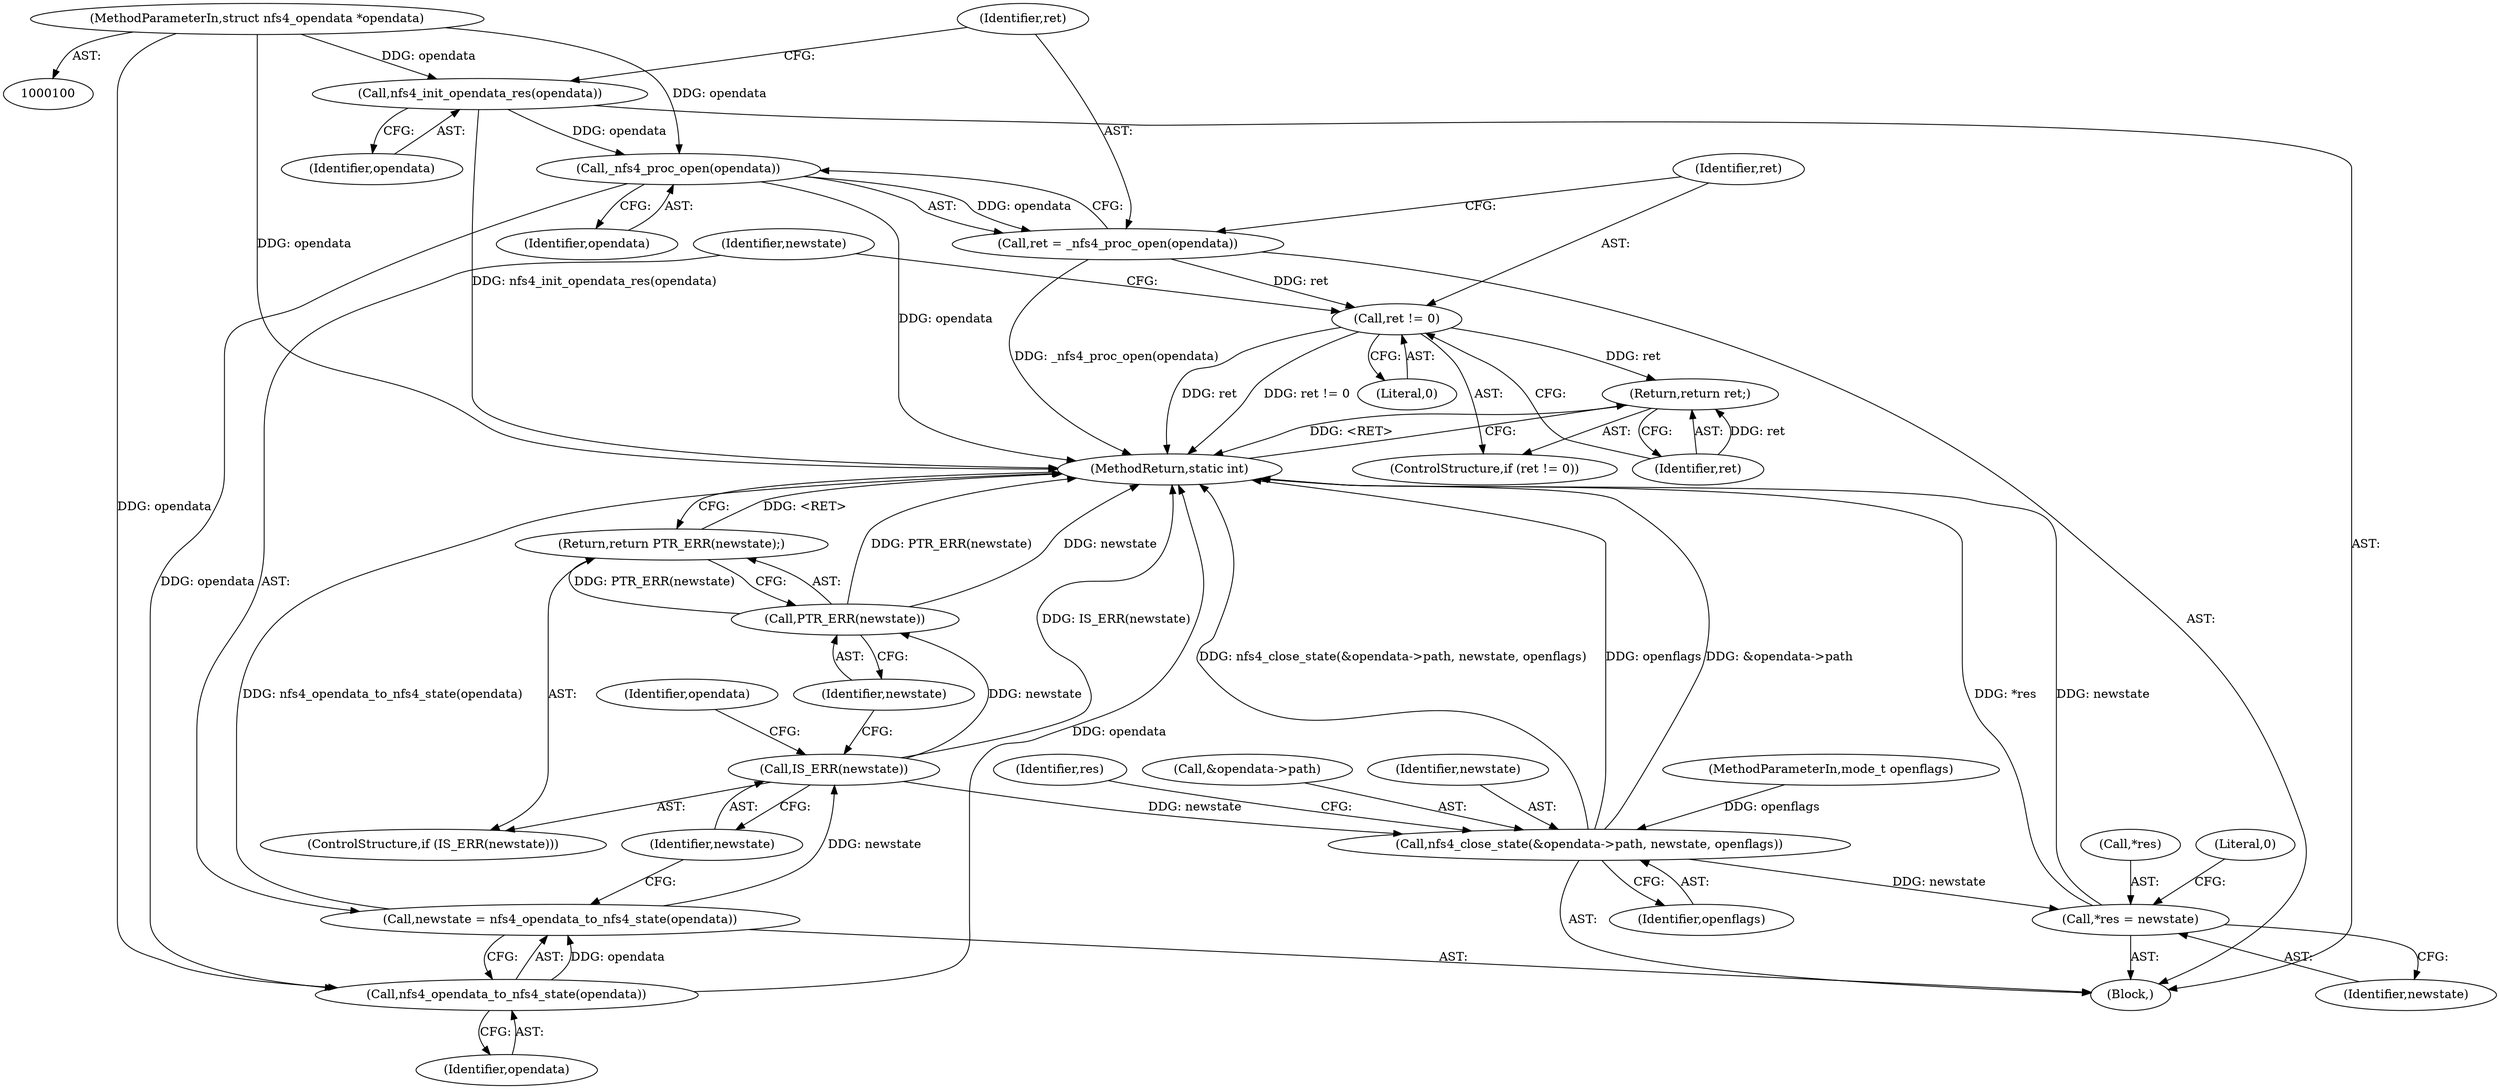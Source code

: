 digraph "0_linux_dc0b027dfadfcb8a5504f7d8052754bf8d501ab9_13@API" {
"1000134" [label="(Call,nfs4_init_opendata_res(opendata))"];
"1000101" [label="(MethodParameterIn,struct nfs4_opendata *opendata)"];
"1000138" [label="(Call,_nfs4_proc_open(opendata))"];
"1000136" [label="(Call,ret = _nfs4_proc_open(opendata))"];
"1000141" [label="(Call,ret != 0)"];
"1000144" [label="(Return,return ret;)"];
"1000148" [label="(Call,nfs4_opendata_to_nfs4_state(opendata))"];
"1000146" [label="(Call,newstate = nfs4_opendata_to_nfs4_state(opendata))"];
"1000151" [label="(Call,IS_ERR(newstate))"];
"1000154" [label="(Call,PTR_ERR(newstate))"];
"1000153" [label="(Return,return PTR_ERR(newstate);)"];
"1000156" [label="(Call,nfs4_close_state(&opendata->path, newstate, openflags))"];
"1000163" [label="(Call,*res = newstate)"];
"1000164" [label="(Call,*res)"];
"1000163" [label="(Call,*res = newstate)"];
"1000102" [label="(MethodParameterIn,mode_t openflags)"];
"1000141" [label="(Call,ret != 0)"];
"1000138" [label="(Call,_nfs4_proc_open(opendata))"];
"1000159" [label="(Identifier,opendata)"];
"1000149" [label="(Identifier,opendata)"];
"1000142" [label="(Identifier,ret)"];
"1000155" [label="(Identifier,newstate)"];
"1000169" [label="(MethodReturn,static int)"];
"1000134" [label="(Call,nfs4_init_opendata_res(opendata))"];
"1000140" [label="(ControlStructure,if (ret != 0))"];
"1000151" [label="(Call,IS_ERR(newstate))"];
"1000156" [label="(Call,nfs4_close_state(&opendata->path, newstate, openflags))"];
"1000150" [label="(ControlStructure,if (IS_ERR(newstate)))"];
"1000162" [label="(Identifier,openflags)"];
"1000166" [label="(Identifier,newstate)"];
"1000135" [label="(Identifier,opendata)"];
"1000165" [label="(Identifier,res)"];
"1000101" [label="(MethodParameterIn,struct nfs4_opendata *opendata)"];
"1000147" [label="(Identifier,newstate)"];
"1000154" [label="(Call,PTR_ERR(newstate))"];
"1000145" [label="(Identifier,ret)"];
"1000148" [label="(Call,nfs4_opendata_to_nfs4_state(opendata))"];
"1000152" [label="(Identifier,newstate)"];
"1000153" [label="(Return,return PTR_ERR(newstate);)"];
"1000168" [label="(Literal,0)"];
"1000104" [label="(Block,)"];
"1000157" [label="(Call,&opendata->path)"];
"1000144" [label="(Return,return ret;)"];
"1000139" [label="(Identifier,opendata)"];
"1000146" [label="(Call,newstate = nfs4_opendata_to_nfs4_state(opendata))"];
"1000137" [label="(Identifier,ret)"];
"1000161" [label="(Identifier,newstate)"];
"1000136" [label="(Call,ret = _nfs4_proc_open(opendata))"];
"1000143" [label="(Literal,0)"];
"1000134" -> "1000104"  [label="AST: "];
"1000134" -> "1000135"  [label="CFG: "];
"1000135" -> "1000134"  [label="AST: "];
"1000137" -> "1000134"  [label="CFG: "];
"1000134" -> "1000169"  [label="DDG: nfs4_init_opendata_res(opendata)"];
"1000101" -> "1000134"  [label="DDG: opendata"];
"1000134" -> "1000138"  [label="DDG: opendata"];
"1000101" -> "1000100"  [label="AST: "];
"1000101" -> "1000169"  [label="DDG: opendata"];
"1000101" -> "1000138"  [label="DDG: opendata"];
"1000101" -> "1000148"  [label="DDG: opendata"];
"1000138" -> "1000136"  [label="AST: "];
"1000138" -> "1000139"  [label="CFG: "];
"1000139" -> "1000138"  [label="AST: "];
"1000136" -> "1000138"  [label="CFG: "];
"1000138" -> "1000169"  [label="DDG: opendata"];
"1000138" -> "1000136"  [label="DDG: opendata"];
"1000138" -> "1000148"  [label="DDG: opendata"];
"1000136" -> "1000104"  [label="AST: "];
"1000137" -> "1000136"  [label="AST: "];
"1000142" -> "1000136"  [label="CFG: "];
"1000136" -> "1000169"  [label="DDG: _nfs4_proc_open(opendata)"];
"1000136" -> "1000141"  [label="DDG: ret"];
"1000141" -> "1000140"  [label="AST: "];
"1000141" -> "1000143"  [label="CFG: "];
"1000142" -> "1000141"  [label="AST: "];
"1000143" -> "1000141"  [label="AST: "];
"1000145" -> "1000141"  [label="CFG: "];
"1000147" -> "1000141"  [label="CFG: "];
"1000141" -> "1000169"  [label="DDG: ret"];
"1000141" -> "1000169"  [label="DDG: ret != 0"];
"1000141" -> "1000144"  [label="DDG: ret"];
"1000144" -> "1000140"  [label="AST: "];
"1000144" -> "1000145"  [label="CFG: "];
"1000145" -> "1000144"  [label="AST: "];
"1000169" -> "1000144"  [label="CFG: "];
"1000144" -> "1000169"  [label="DDG: <RET>"];
"1000145" -> "1000144"  [label="DDG: ret"];
"1000148" -> "1000146"  [label="AST: "];
"1000148" -> "1000149"  [label="CFG: "];
"1000149" -> "1000148"  [label="AST: "];
"1000146" -> "1000148"  [label="CFG: "];
"1000148" -> "1000169"  [label="DDG: opendata"];
"1000148" -> "1000146"  [label="DDG: opendata"];
"1000146" -> "1000104"  [label="AST: "];
"1000147" -> "1000146"  [label="AST: "];
"1000152" -> "1000146"  [label="CFG: "];
"1000146" -> "1000169"  [label="DDG: nfs4_opendata_to_nfs4_state(opendata)"];
"1000146" -> "1000151"  [label="DDG: newstate"];
"1000151" -> "1000150"  [label="AST: "];
"1000151" -> "1000152"  [label="CFG: "];
"1000152" -> "1000151"  [label="AST: "];
"1000155" -> "1000151"  [label="CFG: "];
"1000159" -> "1000151"  [label="CFG: "];
"1000151" -> "1000169"  [label="DDG: IS_ERR(newstate)"];
"1000151" -> "1000154"  [label="DDG: newstate"];
"1000151" -> "1000156"  [label="DDG: newstate"];
"1000154" -> "1000153"  [label="AST: "];
"1000154" -> "1000155"  [label="CFG: "];
"1000155" -> "1000154"  [label="AST: "];
"1000153" -> "1000154"  [label="CFG: "];
"1000154" -> "1000169"  [label="DDG: PTR_ERR(newstate)"];
"1000154" -> "1000169"  [label="DDG: newstate"];
"1000154" -> "1000153"  [label="DDG: PTR_ERR(newstate)"];
"1000153" -> "1000150"  [label="AST: "];
"1000169" -> "1000153"  [label="CFG: "];
"1000153" -> "1000169"  [label="DDG: <RET>"];
"1000156" -> "1000104"  [label="AST: "];
"1000156" -> "1000162"  [label="CFG: "];
"1000157" -> "1000156"  [label="AST: "];
"1000161" -> "1000156"  [label="AST: "];
"1000162" -> "1000156"  [label="AST: "];
"1000165" -> "1000156"  [label="CFG: "];
"1000156" -> "1000169"  [label="DDG: &opendata->path"];
"1000156" -> "1000169"  [label="DDG: nfs4_close_state(&opendata->path, newstate, openflags)"];
"1000156" -> "1000169"  [label="DDG: openflags"];
"1000102" -> "1000156"  [label="DDG: openflags"];
"1000156" -> "1000163"  [label="DDG: newstate"];
"1000163" -> "1000104"  [label="AST: "];
"1000163" -> "1000166"  [label="CFG: "];
"1000164" -> "1000163"  [label="AST: "];
"1000166" -> "1000163"  [label="AST: "];
"1000168" -> "1000163"  [label="CFG: "];
"1000163" -> "1000169"  [label="DDG: newstate"];
"1000163" -> "1000169"  [label="DDG: *res"];
}
